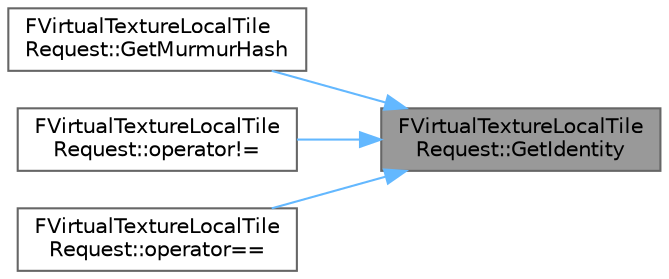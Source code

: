 digraph "FVirtualTextureLocalTileRequest::GetIdentity"
{
 // INTERACTIVE_SVG=YES
 // LATEX_PDF_SIZE
  bgcolor="transparent";
  edge [fontname=Helvetica,fontsize=10,labelfontname=Helvetica,labelfontsize=10];
  node [fontname=Helvetica,fontsize=10,shape=box,height=0.2,width=0.4];
  rankdir="RL";
  Node1 [id="Node000001",label="FVirtualTextureLocalTile\lRequest::GetIdentity",height=0.2,width=0.4,color="gray40", fillcolor="grey60", style="filled", fontcolor="black",tooltip=" "];
  Node1 -> Node2 [id="edge1_Node000001_Node000002",dir="back",color="steelblue1",style="solid",tooltip=" "];
  Node2 [id="Node000002",label="FVirtualTextureLocalTile\lRequest::GetMurmurHash",height=0.2,width=0.4,color="grey40", fillcolor="white", style="filled",URL="$df/de0/unionFVirtualTextureLocalTileRequest.html#a982f23ad597e46611f9015df9388fb60",tooltip=" "];
  Node1 -> Node3 [id="edge2_Node000001_Node000003",dir="back",color="steelblue1",style="solid",tooltip=" "];
  Node3 [id="Node000003",label="FVirtualTextureLocalTile\lRequest::operator!=",height=0.2,width=0.4,color="grey40", fillcolor="white", style="filled",URL="$df/de0/unionFVirtualTextureLocalTileRequest.html#ae51c9979ef2f2ae538d79b3dea9cd971",tooltip=" "];
  Node1 -> Node4 [id="edge3_Node000001_Node000004",dir="back",color="steelblue1",style="solid",tooltip=" "];
  Node4 [id="Node000004",label="FVirtualTextureLocalTile\lRequest::operator==",height=0.2,width=0.4,color="grey40", fillcolor="white", style="filled",URL="$df/de0/unionFVirtualTextureLocalTileRequest.html#a7b02c35da858240e35a6aafe989cf963",tooltip=" "];
}
